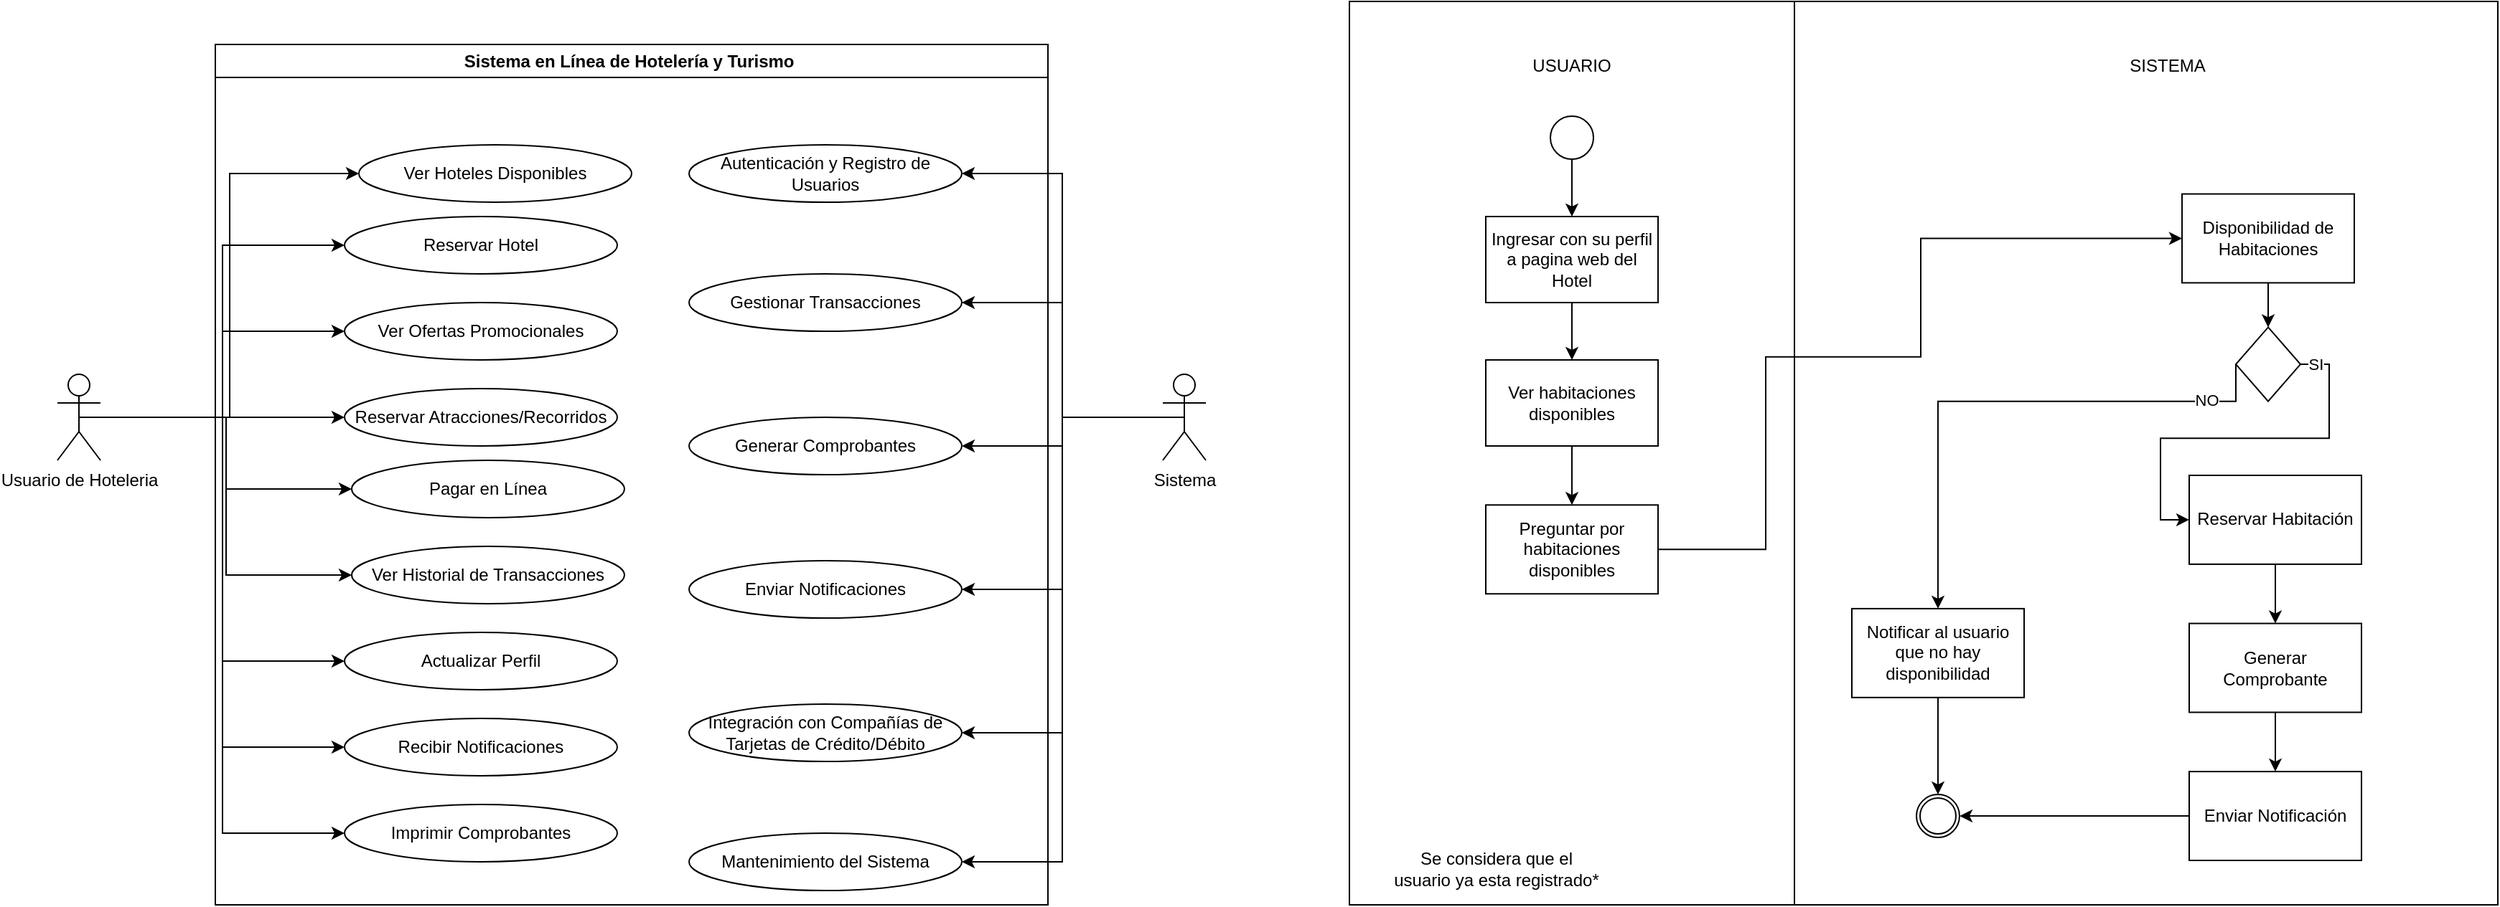 <mxfile version="21.6.5" type="github">
  <diagram name="Page-1" id="zSFLg_cwVJ2aGZID6Dxe">
    <mxGraphModel dx="1600" dy="811" grid="1" gridSize="10" guides="1" tooltips="1" connect="1" arrows="1" fold="1" page="1" pageScale="1" pageWidth="850" pageHeight="1100" math="0" shadow="0">
      <root>
        <mxCell id="0" />
        <mxCell id="1" parent="0" />
        <mxCell id="16w4_a7QQfxnr8rlF-E2-72" value="" style="group" vertex="1" connectable="0" parent="1">
          <mxGeometry x="1050" y="30" width="800" height="630" as="geometry" />
        </mxCell>
        <mxCell id="16w4_a7QQfxnr8rlF-E2-46" value="" style="rounded=0;whiteSpace=wrap;html=1;" vertex="1" parent="16w4_a7QQfxnr8rlF-E2-72">
          <mxGeometry width="310" height="630" as="geometry" />
        </mxCell>
        <mxCell id="16w4_a7QQfxnr8rlF-E2-47" value="" style="rounded=0;whiteSpace=wrap;html=1;movable=1;resizable=1;rotatable=1;deletable=1;editable=1;locked=0;connectable=1;" vertex="1" parent="16w4_a7QQfxnr8rlF-E2-72">
          <mxGeometry x="310" width="490" height="630" as="geometry" />
        </mxCell>
        <mxCell id="16w4_a7QQfxnr8rlF-E2-85" style="edgeStyle=orthogonalEdgeStyle;rounded=0;orthogonalLoop=1;jettySize=auto;html=1;exitX=0.5;exitY=1;exitDx=0;exitDy=0;entryX=0.5;entryY=0;entryDx=0;entryDy=0;" edge="1" parent="16w4_a7QQfxnr8rlF-E2-72" source="16w4_a7QQfxnr8rlF-E2-73" target="16w4_a7QQfxnr8rlF-E2-82">
          <mxGeometry relative="1" as="geometry" />
        </mxCell>
        <mxCell id="16w4_a7QQfxnr8rlF-E2-73" value="Notificar al usuario que no hay disponibilidad" style="rounded=0;whiteSpace=wrap;html=1;" vertex="1" parent="16w4_a7QQfxnr8rlF-E2-72">
          <mxGeometry x="350" y="423.443" width="120" height="61.967" as="geometry" />
        </mxCell>
        <mxCell id="16w4_a7QQfxnr8rlF-E2-49" value="SISTEMA" style="text;html=1;strokeColor=none;fillColor=none;align=center;verticalAlign=middle;whiteSpace=wrap;rounded=0;" vertex="1" parent="16w4_a7QQfxnr8rlF-E2-72">
          <mxGeometry x="540" y="29.996" width="60" height="30.984" as="geometry" />
        </mxCell>
        <mxCell id="16w4_a7QQfxnr8rlF-E2-68" value="Disponibilidad de Habitaciones" style="rounded=0;whiteSpace=wrap;html=1;" vertex="1" parent="16w4_a7QQfxnr8rlF-E2-72">
          <mxGeometry x="580" y="134.262" width="120" height="61.967" as="geometry" />
        </mxCell>
        <mxCell id="16w4_a7QQfxnr8rlF-E2-74" style="edgeStyle=orthogonalEdgeStyle;rounded=0;orthogonalLoop=1;jettySize=auto;html=1;exitX=0;exitY=0.5;exitDx=0;exitDy=0;entryX=0.5;entryY=0;entryDx=0;entryDy=0;" edge="1" parent="16w4_a7QQfxnr8rlF-E2-72" source="16w4_a7QQfxnr8rlF-E2-54" target="16w4_a7QQfxnr8rlF-E2-73">
          <mxGeometry relative="1" as="geometry">
            <Array as="points">
              <mxPoint x="618" y="278.852" />
              <mxPoint x="410" y="278.852" />
            </Array>
          </mxGeometry>
        </mxCell>
        <mxCell id="16w4_a7QQfxnr8rlF-E2-75" value="NO" style="edgeLabel;html=1;align=center;verticalAlign=middle;resizable=0;points=[];" vertex="1" connectable="0" parent="16w4_a7QQfxnr8rlF-E2-74">
          <mxGeometry x="-0.752" relative="1" as="geometry">
            <mxPoint y="-1" as="offset" />
          </mxGeometry>
        </mxCell>
        <mxCell id="16w4_a7QQfxnr8rlF-E2-54" value="" style="rhombus;whiteSpace=wrap;html=1;" vertex="1" parent="16w4_a7QQfxnr8rlF-E2-72">
          <mxGeometry x="617.5" y="227.213" width="45" height="51.639" as="geometry" />
        </mxCell>
        <mxCell id="16w4_a7QQfxnr8rlF-E2-56" value="Reservar Habitación" style="rounded=0;whiteSpace=wrap;html=1;" vertex="1" parent="16w4_a7QQfxnr8rlF-E2-72">
          <mxGeometry x="585" y="330.492" width="120" height="61.967" as="geometry" />
        </mxCell>
        <mxCell id="16w4_a7QQfxnr8rlF-E2-60" value="Generar Comprobante" style="rounded=0;whiteSpace=wrap;html=1;" vertex="1" parent="16w4_a7QQfxnr8rlF-E2-72">
          <mxGeometry x="585" y="433.77" width="120" height="61.967" as="geometry" />
        </mxCell>
        <mxCell id="16w4_a7QQfxnr8rlF-E2-84" style="edgeStyle=orthogonalEdgeStyle;rounded=0;orthogonalLoop=1;jettySize=auto;html=1;exitX=0;exitY=0.5;exitDx=0;exitDy=0;entryX=1;entryY=0.5;entryDx=0;entryDy=0;" edge="1" parent="16w4_a7QQfxnr8rlF-E2-72" source="16w4_a7QQfxnr8rlF-E2-62" target="16w4_a7QQfxnr8rlF-E2-82">
          <mxGeometry relative="1" as="geometry" />
        </mxCell>
        <mxCell id="16w4_a7QQfxnr8rlF-E2-62" value="Enviar Notificación" style="rounded=0;whiteSpace=wrap;html=1;" vertex="1" parent="16w4_a7QQfxnr8rlF-E2-72">
          <mxGeometry x="585" y="537.049" width="120" height="61.967" as="geometry" />
        </mxCell>
        <mxCell id="16w4_a7QQfxnr8rlF-E2-70" style="edgeStyle=orthogonalEdgeStyle;rounded=0;orthogonalLoop=1;jettySize=auto;html=1;exitX=0.5;exitY=1;exitDx=0;exitDy=0;entryX=0.5;entryY=0;entryDx=0;entryDy=0;" edge="1" parent="16w4_a7QQfxnr8rlF-E2-72" source="16w4_a7QQfxnr8rlF-E2-68" target="16w4_a7QQfxnr8rlF-E2-54">
          <mxGeometry relative="1" as="geometry" />
        </mxCell>
        <mxCell id="16w4_a7QQfxnr8rlF-E2-57" style="edgeStyle=orthogonalEdgeStyle;rounded=0;orthogonalLoop=1;jettySize=auto;html=1;exitX=1;exitY=0.5;exitDx=0;exitDy=0;entryX=0;entryY=0.5;entryDx=0;entryDy=0;" edge="1" parent="16w4_a7QQfxnr8rlF-E2-72" source="16w4_a7QQfxnr8rlF-E2-54" target="16w4_a7QQfxnr8rlF-E2-56">
          <mxGeometry relative="1" as="geometry" />
        </mxCell>
        <mxCell id="16w4_a7QQfxnr8rlF-E2-58" value="SI" style="edgeLabel;html=1;align=center;verticalAlign=middle;resizable=0;points=[];" vertex="1" connectable="0" parent="16w4_a7QQfxnr8rlF-E2-57">
          <mxGeometry x="-0.921" relative="1" as="geometry">
            <mxPoint as="offset" />
          </mxGeometry>
        </mxCell>
        <mxCell id="16w4_a7QQfxnr8rlF-E2-61" style="edgeStyle=orthogonalEdgeStyle;rounded=0;orthogonalLoop=1;jettySize=auto;html=1;exitX=0.5;exitY=1;exitDx=0;exitDy=0;entryX=0.5;entryY=0;entryDx=0;entryDy=0;" edge="1" parent="16w4_a7QQfxnr8rlF-E2-72" source="16w4_a7QQfxnr8rlF-E2-56" target="16w4_a7QQfxnr8rlF-E2-60">
          <mxGeometry relative="1" as="geometry" />
        </mxCell>
        <mxCell id="16w4_a7QQfxnr8rlF-E2-64" style="edgeStyle=orthogonalEdgeStyle;rounded=0;orthogonalLoop=1;jettySize=auto;html=1;exitX=0.5;exitY=1;exitDx=0;exitDy=0;entryX=0.5;entryY=0;entryDx=0;entryDy=0;" edge="1" parent="16w4_a7QQfxnr8rlF-E2-72" source="16w4_a7QQfxnr8rlF-E2-60" target="16w4_a7QQfxnr8rlF-E2-62">
          <mxGeometry relative="1" as="geometry" />
        </mxCell>
        <mxCell id="16w4_a7QQfxnr8rlF-E2-78" style="edgeStyle=orthogonalEdgeStyle;rounded=0;orthogonalLoop=1;jettySize=auto;html=1;exitX=1;exitY=0.5;exitDx=0;exitDy=0;entryX=0;entryY=0.5;entryDx=0;entryDy=0;" edge="1" parent="16w4_a7QQfxnr8rlF-E2-72" source="16w4_a7QQfxnr8rlF-E2-76" target="16w4_a7QQfxnr8rlF-E2-68">
          <mxGeometry relative="1" as="geometry">
            <Array as="points">
              <mxPoint x="290" y="382.131" />
              <mxPoint x="290" y="247.869" />
              <mxPoint x="398" y="247.869" />
              <mxPoint x="398" y="165.246" />
            </Array>
          </mxGeometry>
        </mxCell>
        <mxCell id="16w4_a7QQfxnr8rlF-E2-76" value="Preguntar por habitaciones disponibles" style="rounded=0;whiteSpace=wrap;html=1;" vertex="1" parent="16w4_a7QQfxnr8rlF-E2-72">
          <mxGeometry x="95" y="351.148" width="120" height="61.967" as="geometry" />
        </mxCell>
        <mxCell id="16w4_a7QQfxnr8rlF-E2-82" value="" style="ellipse;whiteSpace=wrap;html=1;aspect=fixed;" vertex="1" parent="16w4_a7QQfxnr8rlF-E2-72">
          <mxGeometry x="395" y="553.03" width="30" height="30" as="geometry" />
        </mxCell>
        <mxCell id="16w4_a7QQfxnr8rlF-E2-83" value="" style="ellipse;whiteSpace=wrap;html=1;aspect=fixed;" vertex="1" parent="16w4_a7QQfxnr8rlF-E2-72">
          <mxGeometry x="397.5" y="555.53" width="25" height="25" as="geometry" />
        </mxCell>
        <mxCell id="16w4_a7QQfxnr8rlF-E2-48" value="USUARIO" style="text;html=1;strokeColor=none;fillColor=none;align=center;verticalAlign=middle;whiteSpace=wrap;rounded=0;" vertex="1" parent="16w4_a7QQfxnr8rlF-E2-72">
          <mxGeometry x="125" y="30" width="60" height="30" as="geometry" />
        </mxCell>
        <mxCell id="16w4_a7QQfxnr8rlF-E2-51" value="Ingresar con su perfil a pagina web del Hotel" style="rounded=0;whiteSpace=wrap;html=1;" vertex="1" parent="16w4_a7QQfxnr8rlF-E2-72">
          <mxGeometry x="95" y="150" width="120" height="60" as="geometry" />
        </mxCell>
        <mxCell id="16w4_a7QQfxnr8rlF-E2-52" value="Ver habitaciones disponibles" style="rounded=0;whiteSpace=wrap;html=1;" vertex="1" parent="16w4_a7QQfxnr8rlF-E2-72">
          <mxGeometry x="95" y="250" width="120" height="60" as="geometry" />
        </mxCell>
        <mxCell id="16w4_a7QQfxnr8rlF-E2-53" style="edgeStyle=orthogonalEdgeStyle;rounded=0;orthogonalLoop=1;jettySize=auto;html=1;exitX=0.5;exitY=1;exitDx=0;exitDy=0;entryX=0.5;entryY=0;entryDx=0;entryDy=0;" edge="1" parent="16w4_a7QQfxnr8rlF-E2-72" source="16w4_a7QQfxnr8rlF-E2-51" target="16w4_a7QQfxnr8rlF-E2-52">
          <mxGeometry relative="1" as="geometry" />
        </mxCell>
        <mxCell id="16w4_a7QQfxnr8rlF-E2-77" style="edgeStyle=orthogonalEdgeStyle;rounded=0;orthogonalLoop=1;jettySize=auto;html=1;exitX=0.5;exitY=1;exitDx=0;exitDy=0;entryX=0.5;entryY=0;entryDx=0;entryDy=0;" edge="1" parent="16w4_a7QQfxnr8rlF-E2-72" source="16w4_a7QQfxnr8rlF-E2-52" target="16w4_a7QQfxnr8rlF-E2-76">
          <mxGeometry relative="1" as="geometry" />
        </mxCell>
        <mxCell id="16w4_a7QQfxnr8rlF-E2-50" value="" style="ellipse;whiteSpace=wrap;html=1;aspect=fixed;" vertex="1" parent="16w4_a7QQfxnr8rlF-E2-72">
          <mxGeometry x="140" y="80" width="30" height="30" as="geometry" />
        </mxCell>
        <mxCell id="16w4_a7QQfxnr8rlF-E2-65" style="edgeStyle=orthogonalEdgeStyle;rounded=0;orthogonalLoop=1;jettySize=auto;html=1;exitX=0.5;exitY=1;exitDx=0;exitDy=0;entryX=0.5;entryY=0;entryDx=0;entryDy=0;" edge="1" parent="16w4_a7QQfxnr8rlF-E2-72" source="16w4_a7QQfxnr8rlF-E2-50" target="16w4_a7QQfxnr8rlF-E2-51">
          <mxGeometry relative="1" as="geometry" />
        </mxCell>
        <mxCell id="16w4_a7QQfxnr8rlF-E2-1" value="Sistema en Línea de Hotelería y Turismo&amp;nbsp;&lt;br/&gt;" style="swimlane;whiteSpace=wrap;html=1;" vertex="1" parent="1">
          <mxGeometry x="260" y="60" width="580" height="600" as="geometry" />
        </mxCell>
        <mxCell id="16w4_a7QQfxnr8rlF-E2-6" value="Reservar Hotel " style="ellipse;whiteSpace=wrap;html=1;" vertex="1" parent="16w4_a7QQfxnr8rlF-E2-1">
          <mxGeometry x="90" y="120" width="190" height="40" as="geometry" />
        </mxCell>
        <mxCell id="16w4_a7QQfxnr8rlF-E2-8" value="Ver Ofertas Promocionales" style="ellipse;whiteSpace=wrap;html=1;" vertex="1" parent="16w4_a7QQfxnr8rlF-E2-1">
          <mxGeometry x="90" y="180" width="190" height="40" as="geometry" />
        </mxCell>
        <mxCell id="16w4_a7QQfxnr8rlF-E2-10" value="Reservar Atracciones/Recorridos" style="ellipse;whiteSpace=wrap;html=1;" vertex="1" parent="16w4_a7QQfxnr8rlF-E2-1">
          <mxGeometry x="90" y="240" width="190" height="40" as="geometry" />
        </mxCell>
        <mxCell id="16w4_a7QQfxnr8rlF-E2-12" value="Pagar en Línea " style="ellipse;whiteSpace=wrap;html=1;" vertex="1" parent="16w4_a7QQfxnr8rlF-E2-1">
          <mxGeometry x="95" y="290" width="190" height="40" as="geometry" />
        </mxCell>
        <mxCell id="16w4_a7QQfxnr8rlF-E2-18" value="Ver Historial de Transacciones" style="ellipse;whiteSpace=wrap;html=1;" vertex="1" parent="16w4_a7QQfxnr8rlF-E2-1">
          <mxGeometry x="95" y="350" width="190" height="40" as="geometry" />
        </mxCell>
        <mxCell id="16w4_a7QQfxnr8rlF-E2-19" value="Actualizar Perfil " style="ellipse;whiteSpace=wrap;html=1;" vertex="1" parent="16w4_a7QQfxnr8rlF-E2-1">
          <mxGeometry x="90" y="410" width="190" height="40" as="geometry" />
        </mxCell>
        <mxCell id="16w4_a7QQfxnr8rlF-E2-20" value="Recibir Notificaciones" style="ellipse;whiteSpace=wrap;html=1;" vertex="1" parent="16w4_a7QQfxnr8rlF-E2-1">
          <mxGeometry x="90" y="470" width="190" height="40" as="geometry" />
        </mxCell>
        <mxCell id="16w4_a7QQfxnr8rlF-E2-21" value=" Imprimir Comprobantes" style="ellipse;whiteSpace=wrap;html=1;" vertex="1" parent="16w4_a7QQfxnr8rlF-E2-1">
          <mxGeometry x="90" y="530" width="190" height="40" as="geometry" />
        </mxCell>
        <mxCell id="16w4_a7QQfxnr8rlF-E2-5" value="Autenticación y Registro de Usuarios" style="ellipse;whiteSpace=wrap;html=1;" vertex="1" parent="16w4_a7QQfxnr8rlF-E2-1">
          <mxGeometry x="330" y="70" width="190" height="40" as="geometry" />
        </mxCell>
        <mxCell id="16w4_a7QQfxnr8rlF-E2-34" value="Gestionar Transacciones" style="ellipse;whiteSpace=wrap;html=1;" vertex="1" parent="16w4_a7QQfxnr8rlF-E2-1">
          <mxGeometry x="330" y="160" width="190" height="40" as="geometry" />
        </mxCell>
        <mxCell id="16w4_a7QQfxnr8rlF-E2-35" value="Generar Comprobantes" style="ellipse;whiteSpace=wrap;html=1;" vertex="1" parent="16w4_a7QQfxnr8rlF-E2-1">
          <mxGeometry x="330" y="260" width="190" height="40" as="geometry" />
        </mxCell>
        <mxCell id="16w4_a7QQfxnr8rlF-E2-36" value="Enviar Notificaciones" style="ellipse;whiteSpace=wrap;html=1;" vertex="1" parent="16w4_a7QQfxnr8rlF-E2-1">
          <mxGeometry x="330" y="360" width="190" height="40" as="geometry" />
        </mxCell>
        <mxCell id="16w4_a7QQfxnr8rlF-E2-37" value="Integración con Compañías de Tarjetas de Crédito/Débito" style="ellipse;whiteSpace=wrap;html=1;" vertex="1" parent="16w4_a7QQfxnr8rlF-E2-1">
          <mxGeometry x="330" y="460" width="190" height="40" as="geometry" />
        </mxCell>
        <mxCell id="16w4_a7QQfxnr8rlF-E2-39" value="Mantenimiento del Sistema" style="ellipse;whiteSpace=wrap;html=1;" vertex="1" parent="16w4_a7QQfxnr8rlF-E2-1">
          <mxGeometry x="330" y="550" width="190" height="40" as="geometry" />
        </mxCell>
        <mxCell id="16w4_a7QQfxnr8rlF-E2-24" style="edgeStyle=orthogonalEdgeStyle;rounded=0;orthogonalLoop=1;jettySize=auto;html=1;exitX=0.5;exitY=0.5;exitDx=0;exitDy=0;exitPerimeter=0;entryX=0;entryY=0.5;entryDx=0;entryDy=0;" edge="1" parent="1" source="16w4_a7QQfxnr8rlF-E2-2" target="16w4_a7QQfxnr8rlF-E2-6">
          <mxGeometry relative="1" as="geometry" />
        </mxCell>
        <mxCell id="16w4_a7QQfxnr8rlF-E2-25" style="edgeStyle=orthogonalEdgeStyle;rounded=0;orthogonalLoop=1;jettySize=auto;html=1;exitX=0.5;exitY=0.5;exitDx=0;exitDy=0;exitPerimeter=0;entryX=0;entryY=0.5;entryDx=0;entryDy=0;" edge="1" parent="1" source="16w4_a7QQfxnr8rlF-E2-2" target="16w4_a7QQfxnr8rlF-E2-8">
          <mxGeometry relative="1" as="geometry" />
        </mxCell>
        <mxCell id="16w4_a7QQfxnr8rlF-E2-26" style="edgeStyle=orthogonalEdgeStyle;rounded=0;orthogonalLoop=1;jettySize=auto;html=1;exitX=0.5;exitY=0.5;exitDx=0;exitDy=0;exitPerimeter=0;entryX=0;entryY=0.5;entryDx=0;entryDy=0;" edge="1" parent="1" source="16w4_a7QQfxnr8rlF-E2-2" target="16w4_a7QQfxnr8rlF-E2-10">
          <mxGeometry relative="1" as="geometry" />
        </mxCell>
        <mxCell id="16w4_a7QQfxnr8rlF-E2-27" style="edgeStyle=orthogonalEdgeStyle;rounded=0;orthogonalLoop=1;jettySize=auto;html=1;exitX=0.5;exitY=0.5;exitDx=0;exitDy=0;exitPerimeter=0;entryX=0;entryY=0.5;entryDx=0;entryDy=0;" edge="1" parent="1" source="16w4_a7QQfxnr8rlF-E2-2" target="16w4_a7QQfxnr8rlF-E2-12">
          <mxGeometry relative="1" as="geometry" />
        </mxCell>
        <mxCell id="16w4_a7QQfxnr8rlF-E2-28" style="edgeStyle=orthogonalEdgeStyle;rounded=0;orthogonalLoop=1;jettySize=auto;html=1;exitX=0.5;exitY=0.5;exitDx=0;exitDy=0;exitPerimeter=0;entryX=0;entryY=0.5;entryDx=0;entryDy=0;" edge="1" parent="1" source="16w4_a7QQfxnr8rlF-E2-2" target="16w4_a7QQfxnr8rlF-E2-18">
          <mxGeometry relative="1" as="geometry" />
        </mxCell>
        <mxCell id="16w4_a7QQfxnr8rlF-E2-29" style="edgeStyle=orthogonalEdgeStyle;rounded=0;orthogonalLoop=1;jettySize=auto;html=1;exitX=0.5;exitY=0.5;exitDx=0;exitDy=0;exitPerimeter=0;entryX=0;entryY=0.5;entryDx=0;entryDy=0;" edge="1" parent="1" source="16w4_a7QQfxnr8rlF-E2-2" target="16w4_a7QQfxnr8rlF-E2-19">
          <mxGeometry relative="1" as="geometry" />
        </mxCell>
        <mxCell id="16w4_a7QQfxnr8rlF-E2-30" style="edgeStyle=orthogonalEdgeStyle;rounded=0;orthogonalLoop=1;jettySize=auto;html=1;exitX=0.5;exitY=0.5;exitDx=0;exitDy=0;exitPerimeter=0;entryX=0;entryY=0.5;entryDx=0;entryDy=0;" edge="1" parent="1" source="16w4_a7QQfxnr8rlF-E2-2" target="16w4_a7QQfxnr8rlF-E2-20">
          <mxGeometry relative="1" as="geometry" />
        </mxCell>
        <mxCell id="16w4_a7QQfxnr8rlF-E2-31" style="edgeStyle=orthogonalEdgeStyle;rounded=0;orthogonalLoop=1;jettySize=auto;html=1;exitX=0.5;exitY=0.5;exitDx=0;exitDy=0;exitPerimeter=0;entryX=0;entryY=0.5;entryDx=0;entryDy=0;" edge="1" parent="1" source="16w4_a7QQfxnr8rlF-E2-2" target="16w4_a7QQfxnr8rlF-E2-21">
          <mxGeometry relative="1" as="geometry" />
        </mxCell>
        <mxCell id="16w4_a7QQfxnr8rlF-E2-33" style="edgeStyle=orthogonalEdgeStyle;rounded=0;orthogonalLoop=1;jettySize=auto;html=1;exitX=0.5;exitY=0.5;exitDx=0;exitDy=0;exitPerimeter=0;entryX=0;entryY=0.5;entryDx=0;entryDy=0;" edge="1" parent="1" source="16w4_a7QQfxnr8rlF-E2-2" target="16w4_a7QQfxnr8rlF-E2-32">
          <mxGeometry relative="1" as="geometry" />
        </mxCell>
        <mxCell id="16w4_a7QQfxnr8rlF-E2-2" value="Usuario de Hoteleria" style="shape=umlActor;verticalLabelPosition=bottom;verticalAlign=top;html=1;outlineConnect=0;" vertex="1" parent="1">
          <mxGeometry x="150" y="290" width="30" height="60" as="geometry" />
        </mxCell>
        <mxCell id="16w4_a7QQfxnr8rlF-E2-32" value="Ver Hoteles Disponibles" style="ellipse;whiteSpace=wrap;html=1;" vertex="1" parent="1">
          <mxGeometry x="360" y="130" width="190" height="40" as="geometry" />
        </mxCell>
        <mxCell id="16w4_a7QQfxnr8rlF-E2-40" style="edgeStyle=orthogonalEdgeStyle;rounded=0;orthogonalLoop=1;jettySize=auto;html=1;exitX=0.5;exitY=0.5;exitDx=0;exitDy=0;exitPerimeter=0;entryX=1;entryY=0.5;entryDx=0;entryDy=0;" edge="1" parent="1" source="16w4_a7QQfxnr8rlF-E2-38" target="16w4_a7QQfxnr8rlF-E2-5">
          <mxGeometry relative="1" as="geometry" />
        </mxCell>
        <mxCell id="16w4_a7QQfxnr8rlF-E2-41" style="edgeStyle=orthogonalEdgeStyle;rounded=0;orthogonalLoop=1;jettySize=auto;html=1;exitX=0.5;exitY=0.5;exitDx=0;exitDy=0;exitPerimeter=0;entryX=1;entryY=0.5;entryDx=0;entryDy=0;" edge="1" parent="1" source="16w4_a7QQfxnr8rlF-E2-38" target="16w4_a7QQfxnr8rlF-E2-34">
          <mxGeometry relative="1" as="geometry" />
        </mxCell>
        <mxCell id="16w4_a7QQfxnr8rlF-E2-42" style="edgeStyle=orthogonalEdgeStyle;rounded=0;orthogonalLoop=1;jettySize=auto;html=1;exitX=0.5;exitY=0.5;exitDx=0;exitDy=0;exitPerimeter=0;entryX=1;entryY=0.5;entryDx=0;entryDy=0;" edge="1" parent="1" source="16w4_a7QQfxnr8rlF-E2-38" target="16w4_a7QQfxnr8rlF-E2-35">
          <mxGeometry relative="1" as="geometry" />
        </mxCell>
        <mxCell id="16w4_a7QQfxnr8rlF-E2-43" style="edgeStyle=orthogonalEdgeStyle;rounded=0;orthogonalLoop=1;jettySize=auto;html=1;exitX=0.5;exitY=0.5;exitDx=0;exitDy=0;exitPerimeter=0;entryX=1;entryY=0.5;entryDx=0;entryDy=0;" edge="1" parent="1" source="16w4_a7QQfxnr8rlF-E2-38" target="16w4_a7QQfxnr8rlF-E2-36">
          <mxGeometry relative="1" as="geometry" />
        </mxCell>
        <mxCell id="16w4_a7QQfxnr8rlF-E2-44" style="edgeStyle=orthogonalEdgeStyle;rounded=0;orthogonalLoop=1;jettySize=auto;html=1;exitX=0.5;exitY=0.5;exitDx=0;exitDy=0;exitPerimeter=0;entryX=1;entryY=0.5;entryDx=0;entryDy=0;" edge="1" parent="1" source="16w4_a7QQfxnr8rlF-E2-38" target="16w4_a7QQfxnr8rlF-E2-37">
          <mxGeometry relative="1" as="geometry" />
        </mxCell>
        <mxCell id="16w4_a7QQfxnr8rlF-E2-45" style="edgeStyle=orthogonalEdgeStyle;rounded=0;orthogonalLoop=1;jettySize=auto;html=1;exitX=0.5;exitY=0.5;exitDx=0;exitDy=0;exitPerimeter=0;entryX=1;entryY=0.5;entryDx=0;entryDy=0;" edge="1" parent="1" source="16w4_a7QQfxnr8rlF-E2-38" target="16w4_a7QQfxnr8rlF-E2-39">
          <mxGeometry relative="1" as="geometry" />
        </mxCell>
        <mxCell id="16w4_a7QQfxnr8rlF-E2-38" value="Sistema" style="shape=umlActor;verticalLabelPosition=bottom;verticalAlign=top;html=1;outlineConnect=0;" vertex="1" parent="1">
          <mxGeometry x="920" y="290" width="30" height="60" as="geometry" />
        </mxCell>
        <mxCell id="16w4_a7QQfxnr8rlF-E2-66" value="Se considera que el usuario ya esta registrado*" style="text;html=1;strokeColor=none;fillColor=none;align=center;verticalAlign=middle;whiteSpace=wrap;rounded=0;" vertex="1" parent="1">
          <mxGeometry x="1080" y="620" width="145" height="30" as="geometry" />
        </mxCell>
      </root>
    </mxGraphModel>
  </diagram>
</mxfile>

